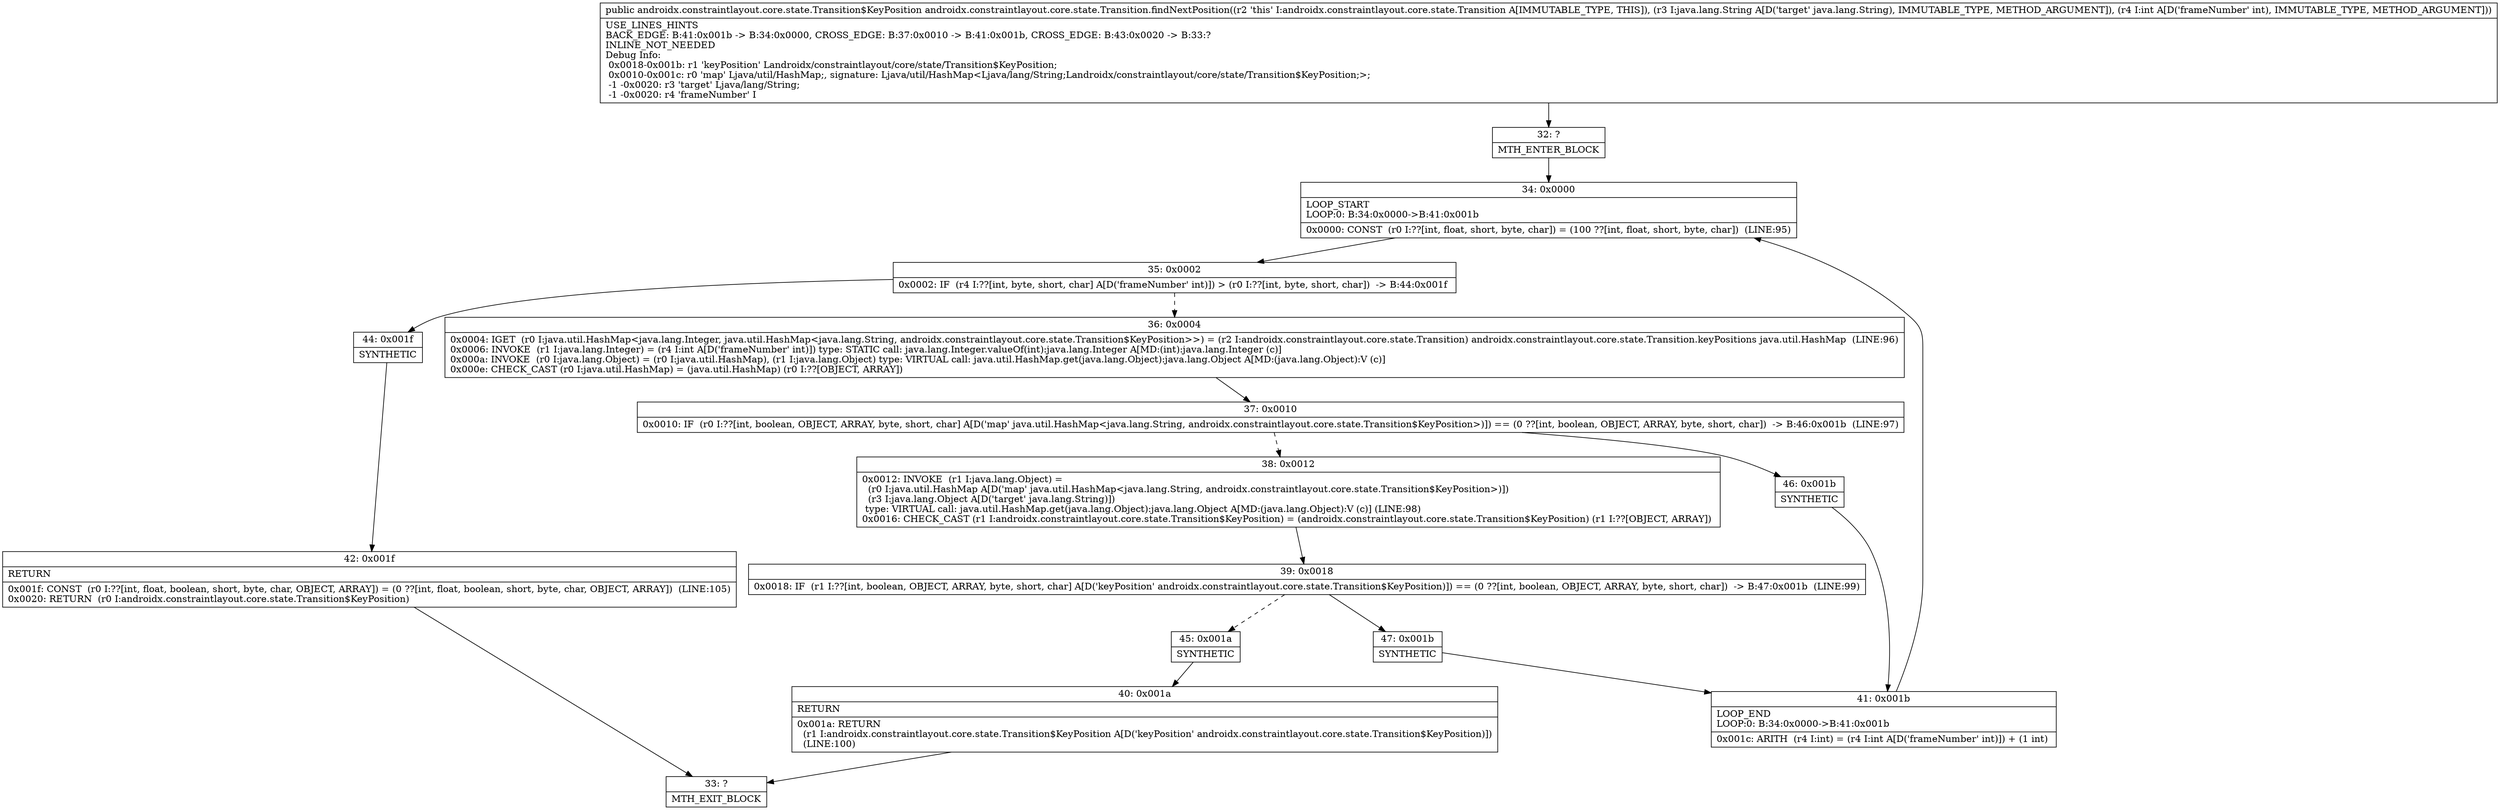 digraph "CFG forandroidx.constraintlayout.core.state.Transition.findNextPosition(Ljava\/lang\/String;I)Landroidx\/constraintlayout\/core\/state\/Transition$KeyPosition;" {
Node_32 [shape=record,label="{32\:\ ?|MTH_ENTER_BLOCK\l}"];
Node_34 [shape=record,label="{34\:\ 0x0000|LOOP_START\lLOOP:0: B:34:0x0000\-\>B:41:0x001b\l|0x0000: CONST  (r0 I:??[int, float, short, byte, char]) = (100 ??[int, float, short, byte, char])  (LINE:95)\l}"];
Node_35 [shape=record,label="{35\:\ 0x0002|0x0002: IF  (r4 I:??[int, byte, short, char] A[D('frameNumber' int)]) \> (r0 I:??[int, byte, short, char])  \-\> B:44:0x001f \l}"];
Node_36 [shape=record,label="{36\:\ 0x0004|0x0004: IGET  (r0 I:java.util.HashMap\<java.lang.Integer, java.util.HashMap\<java.lang.String, androidx.constraintlayout.core.state.Transition$KeyPosition\>\>) = (r2 I:androidx.constraintlayout.core.state.Transition) androidx.constraintlayout.core.state.Transition.keyPositions java.util.HashMap  (LINE:96)\l0x0006: INVOKE  (r1 I:java.lang.Integer) = (r4 I:int A[D('frameNumber' int)]) type: STATIC call: java.lang.Integer.valueOf(int):java.lang.Integer A[MD:(int):java.lang.Integer (c)]\l0x000a: INVOKE  (r0 I:java.lang.Object) = (r0 I:java.util.HashMap), (r1 I:java.lang.Object) type: VIRTUAL call: java.util.HashMap.get(java.lang.Object):java.lang.Object A[MD:(java.lang.Object):V (c)]\l0x000e: CHECK_CAST (r0 I:java.util.HashMap) = (java.util.HashMap) (r0 I:??[OBJECT, ARRAY]) \l}"];
Node_37 [shape=record,label="{37\:\ 0x0010|0x0010: IF  (r0 I:??[int, boolean, OBJECT, ARRAY, byte, short, char] A[D('map' java.util.HashMap\<java.lang.String, androidx.constraintlayout.core.state.Transition$KeyPosition\>)]) == (0 ??[int, boolean, OBJECT, ARRAY, byte, short, char])  \-\> B:46:0x001b  (LINE:97)\l}"];
Node_38 [shape=record,label="{38\:\ 0x0012|0x0012: INVOKE  (r1 I:java.lang.Object) = \l  (r0 I:java.util.HashMap A[D('map' java.util.HashMap\<java.lang.String, androidx.constraintlayout.core.state.Transition$KeyPosition\>)])\l  (r3 I:java.lang.Object A[D('target' java.lang.String)])\l type: VIRTUAL call: java.util.HashMap.get(java.lang.Object):java.lang.Object A[MD:(java.lang.Object):V (c)] (LINE:98)\l0x0016: CHECK_CAST (r1 I:androidx.constraintlayout.core.state.Transition$KeyPosition) = (androidx.constraintlayout.core.state.Transition$KeyPosition) (r1 I:??[OBJECT, ARRAY]) \l}"];
Node_39 [shape=record,label="{39\:\ 0x0018|0x0018: IF  (r1 I:??[int, boolean, OBJECT, ARRAY, byte, short, char] A[D('keyPosition' androidx.constraintlayout.core.state.Transition$KeyPosition)]) == (0 ??[int, boolean, OBJECT, ARRAY, byte, short, char])  \-\> B:47:0x001b  (LINE:99)\l}"];
Node_45 [shape=record,label="{45\:\ 0x001a|SYNTHETIC\l}"];
Node_40 [shape=record,label="{40\:\ 0x001a|RETURN\l|0x001a: RETURN  \l  (r1 I:androidx.constraintlayout.core.state.Transition$KeyPosition A[D('keyPosition' androidx.constraintlayout.core.state.Transition$KeyPosition)])\l  (LINE:100)\l}"];
Node_33 [shape=record,label="{33\:\ ?|MTH_EXIT_BLOCK\l}"];
Node_47 [shape=record,label="{47\:\ 0x001b|SYNTHETIC\l}"];
Node_41 [shape=record,label="{41\:\ 0x001b|LOOP_END\lLOOP:0: B:34:0x0000\-\>B:41:0x001b\l|0x001c: ARITH  (r4 I:int) = (r4 I:int A[D('frameNumber' int)]) + (1 int) \l}"];
Node_46 [shape=record,label="{46\:\ 0x001b|SYNTHETIC\l}"];
Node_44 [shape=record,label="{44\:\ 0x001f|SYNTHETIC\l}"];
Node_42 [shape=record,label="{42\:\ 0x001f|RETURN\l|0x001f: CONST  (r0 I:??[int, float, boolean, short, byte, char, OBJECT, ARRAY]) = (0 ??[int, float, boolean, short, byte, char, OBJECT, ARRAY])  (LINE:105)\l0x0020: RETURN  (r0 I:androidx.constraintlayout.core.state.Transition$KeyPosition) \l}"];
MethodNode[shape=record,label="{public androidx.constraintlayout.core.state.Transition$KeyPosition androidx.constraintlayout.core.state.Transition.findNextPosition((r2 'this' I:androidx.constraintlayout.core.state.Transition A[IMMUTABLE_TYPE, THIS]), (r3 I:java.lang.String A[D('target' java.lang.String), IMMUTABLE_TYPE, METHOD_ARGUMENT]), (r4 I:int A[D('frameNumber' int), IMMUTABLE_TYPE, METHOD_ARGUMENT]))  | USE_LINES_HINTS\lBACK_EDGE: B:41:0x001b \-\> B:34:0x0000, CROSS_EDGE: B:37:0x0010 \-\> B:41:0x001b, CROSS_EDGE: B:43:0x0020 \-\> B:33:?\lINLINE_NOT_NEEDED\lDebug Info:\l  0x0018\-0x001b: r1 'keyPosition' Landroidx\/constraintlayout\/core\/state\/Transition$KeyPosition;\l  0x0010\-0x001c: r0 'map' Ljava\/util\/HashMap;, signature: Ljava\/util\/HashMap\<Ljava\/lang\/String;Landroidx\/constraintlayout\/core\/state\/Transition$KeyPosition;\>;\l  \-1 \-0x0020: r3 'target' Ljava\/lang\/String;\l  \-1 \-0x0020: r4 'frameNumber' I\l}"];
MethodNode -> Node_32;Node_32 -> Node_34;
Node_34 -> Node_35;
Node_35 -> Node_36[style=dashed];
Node_35 -> Node_44;
Node_36 -> Node_37;
Node_37 -> Node_38[style=dashed];
Node_37 -> Node_46;
Node_38 -> Node_39;
Node_39 -> Node_45[style=dashed];
Node_39 -> Node_47;
Node_45 -> Node_40;
Node_40 -> Node_33;
Node_47 -> Node_41;
Node_41 -> Node_34;
Node_46 -> Node_41;
Node_44 -> Node_42;
Node_42 -> Node_33;
}

